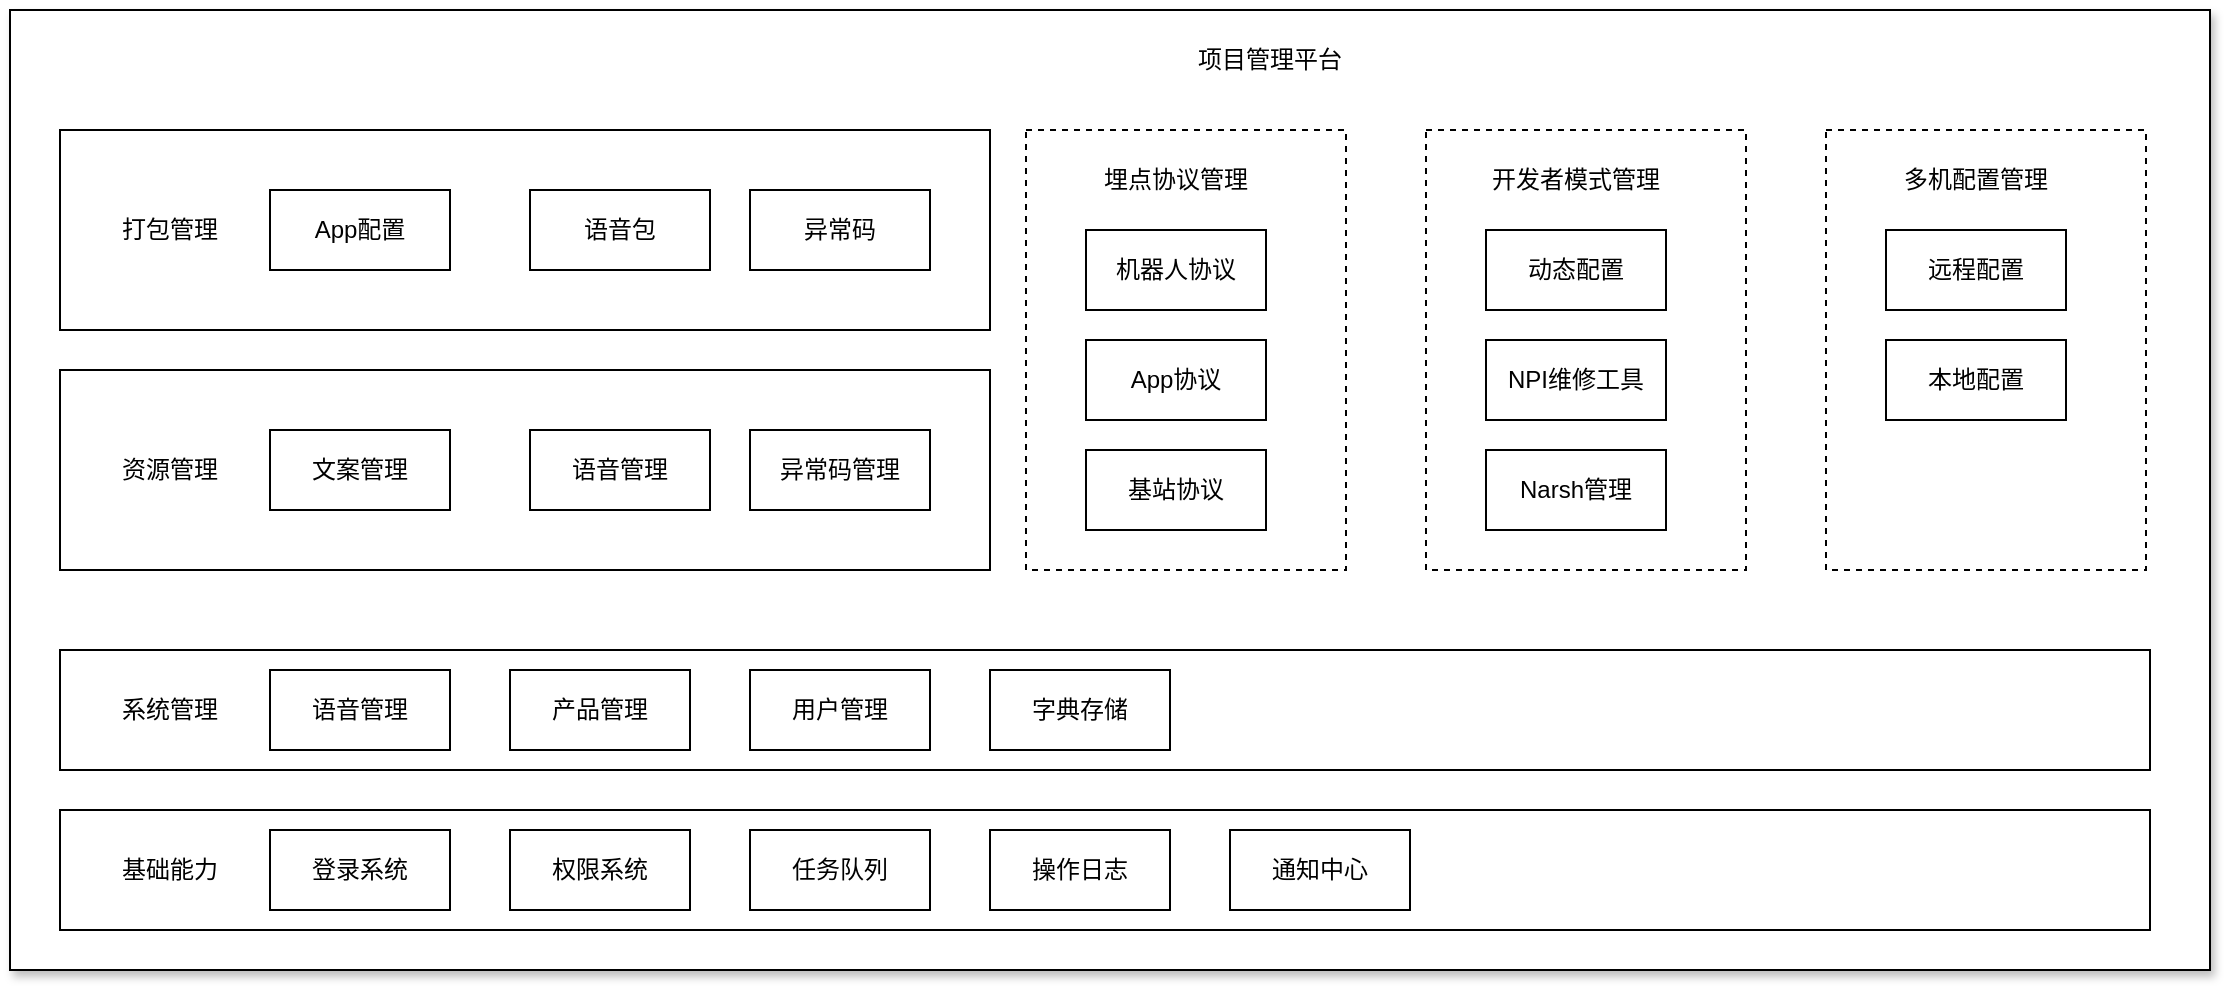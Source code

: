 <mxfile version="26.1.0">
  <diagram name="第 1 页" id="fgVyCdpo1RpyXijZnxLB">
    <mxGraphModel dx="1105" dy="558" grid="1" gridSize="10" guides="1" tooltips="1" connect="1" arrows="1" fold="1" page="1" pageScale="1" pageWidth="2339" pageHeight="3300" math="0" shadow="0">
      <root>
        <mxCell id="0" />
        <mxCell id="1" parent="0" />
        <mxCell id="O_y6O0_J4jZQ_gd5SpbO-1" value="" style="rounded=0;whiteSpace=wrap;html=1;shadow=1;" vertex="1" parent="1">
          <mxGeometry x="110" y="60" width="1100" height="480" as="geometry" />
        </mxCell>
        <mxCell id="O_y6O0_J4jZQ_gd5SpbO-2" value="项目管理平台" style="text;html=1;align=center;verticalAlign=middle;whiteSpace=wrap;rounded=0;" vertex="1" parent="1">
          <mxGeometry x="690" y="70" width="100" height="30" as="geometry" />
        </mxCell>
        <mxCell id="O_y6O0_J4jZQ_gd5SpbO-6" value="" style="rounded=0;whiteSpace=wrap;html=1;" vertex="1" parent="1">
          <mxGeometry x="135" y="120" width="465" height="100" as="geometry" />
        </mxCell>
        <mxCell id="O_y6O0_J4jZQ_gd5SpbO-3" value="App配置" style="rounded=0;whiteSpace=wrap;html=1;" vertex="1" parent="1">
          <mxGeometry x="240" y="150" width="90" height="40" as="geometry" />
        </mxCell>
        <mxCell id="O_y6O0_J4jZQ_gd5SpbO-4" value="语音包" style="rounded=0;whiteSpace=wrap;html=1;" vertex="1" parent="1">
          <mxGeometry x="370" y="150" width="90" height="40" as="geometry" />
        </mxCell>
        <mxCell id="O_y6O0_J4jZQ_gd5SpbO-5" value="异常码" style="rounded=0;whiteSpace=wrap;html=1;" vertex="1" parent="1">
          <mxGeometry x="480" y="150" width="90" height="40" as="geometry" />
        </mxCell>
        <mxCell id="O_y6O0_J4jZQ_gd5SpbO-7" value="打包管理" style="text;html=1;align=center;verticalAlign=middle;whiteSpace=wrap;rounded=0;" vertex="1" parent="1">
          <mxGeometry x="160" y="155" width="60" height="30" as="geometry" />
        </mxCell>
        <mxCell id="O_y6O0_J4jZQ_gd5SpbO-8" value="" style="rounded=0;whiteSpace=wrap;html=1;" vertex="1" parent="1">
          <mxGeometry x="135" y="240" width="465" height="100" as="geometry" />
        </mxCell>
        <mxCell id="O_y6O0_J4jZQ_gd5SpbO-9" value="文案管理" style="rounded=0;whiteSpace=wrap;html=1;" vertex="1" parent="1">
          <mxGeometry x="240" y="270" width="90" height="40" as="geometry" />
        </mxCell>
        <mxCell id="O_y6O0_J4jZQ_gd5SpbO-10" value="语音管理" style="rounded=0;whiteSpace=wrap;html=1;" vertex="1" parent="1">
          <mxGeometry x="370" y="270" width="90" height="40" as="geometry" />
        </mxCell>
        <mxCell id="O_y6O0_J4jZQ_gd5SpbO-11" value="异常码管理" style="rounded=0;whiteSpace=wrap;html=1;" vertex="1" parent="1">
          <mxGeometry x="480" y="270" width="90" height="40" as="geometry" />
        </mxCell>
        <mxCell id="O_y6O0_J4jZQ_gd5SpbO-12" value="资源管理" style="text;html=1;align=center;verticalAlign=middle;whiteSpace=wrap;rounded=0;" vertex="1" parent="1">
          <mxGeometry x="160" y="275" width="60" height="30" as="geometry" />
        </mxCell>
        <mxCell id="O_y6O0_J4jZQ_gd5SpbO-13" value="" style="rounded=0;whiteSpace=wrap;html=1;dashed=1;" vertex="1" parent="1">
          <mxGeometry x="618" y="120" width="160" height="220" as="geometry" />
        </mxCell>
        <mxCell id="O_y6O0_J4jZQ_gd5SpbO-14" value="机器人协议" style="rounded=0;whiteSpace=wrap;html=1;" vertex="1" parent="1">
          <mxGeometry x="648" y="170" width="90" height="40" as="geometry" />
        </mxCell>
        <mxCell id="O_y6O0_J4jZQ_gd5SpbO-15" value="App协议" style="rounded=0;whiteSpace=wrap;html=1;" vertex="1" parent="1">
          <mxGeometry x="648" y="225" width="90" height="40" as="geometry" />
        </mxCell>
        <mxCell id="O_y6O0_J4jZQ_gd5SpbO-16" value="基站协议" style="rounded=0;whiteSpace=wrap;html=1;" vertex="1" parent="1">
          <mxGeometry x="648" y="280" width="90" height="40" as="geometry" />
        </mxCell>
        <mxCell id="O_y6O0_J4jZQ_gd5SpbO-17" value="埋点协议管理" style="text;html=1;align=center;verticalAlign=middle;whiteSpace=wrap;rounded=0;" vertex="1" parent="1">
          <mxGeometry x="648" y="130" width="90" height="30" as="geometry" />
        </mxCell>
        <mxCell id="O_y6O0_J4jZQ_gd5SpbO-18" value="" style="rounded=0;whiteSpace=wrap;html=1;dashed=1;" vertex="1" parent="1">
          <mxGeometry x="818" y="120" width="160" height="220" as="geometry" />
        </mxCell>
        <mxCell id="O_y6O0_J4jZQ_gd5SpbO-19" value="动态配置" style="rounded=0;whiteSpace=wrap;html=1;" vertex="1" parent="1">
          <mxGeometry x="848" y="170" width="90" height="40" as="geometry" />
        </mxCell>
        <mxCell id="O_y6O0_J4jZQ_gd5SpbO-20" value="NPI维修工具" style="rounded=0;whiteSpace=wrap;html=1;" vertex="1" parent="1">
          <mxGeometry x="848" y="225" width="90" height="40" as="geometry" />
        </mxCell>
        <mxCell id="O_y6O0_J4jZQ_gd5SpbO-21" value="Narsh管理" style="rounded=0;whiteSpace=wrap;html=1;" vertex="1" parent="1">
          <mxGeometry x="848" y="280" width="90" height="40" as="geometry" />
        </mxCell>
        <mxCell id="O_y6O0_J4jZQ_gd5SpbO-22" value="开发者模式管理" style="text;html=1;align=center;verticalAlign=middle;whiteSpace=wrap;rounded=0;" vertex="1" parent="1">
          <mxGeometry x="848" y="130" width="90" height="30" as="geometry" />
        </mxCell>
        <mxCell id="O_y6O0_J4jZQ_gd5SpbO-23" value="" style="rounded=0;whiteSpace=wrap;html=1;dashed=1;" vertex="1" parent="1">
          <mxGeometry x="1018" y="120" width="160" height="220" as="geometry" />
        </mxCell>
        <mxCell id="O_y6O0_J4jZQ_gd5SpbO-24" value="远程配置" style="rounded=0;whiteSpace=wrap;html=1;" vertex="1" parent="1">
          <mxGeometry x="1048" y="170" width="90" height="40" as="geometry" />
        </mxCell>
        <mxCell id="O_y6O0_J4jZQ_gd5SpbO-25" value="本地配置" style="rounded=0;whiteSpace=wrap;html=1;" vertex="1" parent="1">
          <mxGeometry x="1048" y="225" width="90" height="40" as="geometry" />
        </mxCell>
        <mxCell id="O_y6O0_J4jZQ_gd5SpbO-27" value="多机配置管理" style="text;html=1;align=center;verticalAlign=middle;whiteSpace=wrap;rounded=0;" vertex="1" parent="1">
          <mxGeometry x="1048" y="130" width="90" height="30" as="geometry" />
        </mxCell>
        <mxCell id="O_y6O0_J4jZQ_gd5SpbO-28" value="" style="rounded=0;whiteSpace=wrap;html=1;" vertex="1" parent="1">
          <mxGeometry x="135" y="380" width="1045" height="60" as="geometry" />
        </mxCell>
        <mxCell id="O_y6O0_J4jZQ_gd5SpbO-29" value="系统管理" style="text;html=1;align=center;verticalAlign=middle;whiteSpace=wrap;rounded=0;" vertex="1" parent="1">
          <mxGeometry x="160" y="395" width="60" height="30" as="geometry" />
        </mxCell>
        <mxCell id="O_y6O0_J4jZQ_gd5SpbO-30" value="语音管理" style="rounded=0;whiteSpace=wrap;html=1;" vertex="1" parent="1">
          <mxGeometry x="240" y="390" width="90" height="40" as="geometry" />
        </mxCell>
        <mxCell id="O_y6O0_J4jZQ_gd5SpbO-31" value="产品管理" style="rounded=0;whiteSpace=wrap;html=1;" vertex="1" parent="1">
          <mxGeometry x="360" y="390" width="90" height="40" as="geometry" />
        </mxCell>
        <mxCell id="O_y6O0_J4jZQ_gd5SpbO-32" value="用户管理" style="rounded=0;whiteSpace=wrap;html=1;" vertex="1" parent="1">
          <mxGeometry x="480" y="390" width="90" height="40" as="geometry" />
        </mxCell>
        <mxCell id="O_y6O0_J4jZQ_gd5SpbO-33" value="字典存储" style="rounded=0;whiteSpace=wrap;html=1;" vertex="1" parent="1">
          <mxGeometry x="600" y="390" width="90" height="40" as="geometry" />
        </mxCell>
        <mxCell id="O_y6O0_J4jZQ_gd5SpbO-35" value="" style="rounded=0;whiteSpace=wrap;html=1;" vertex="1" parent="1">
          <mxGeometry x="135" y="460" width="1045" height="60" as="geometry" />
        </mxCell>
        <mxCell id="O_y6O0_J4jZQ_gd5SpbO-36" value="基础能力" style="text;html=1;align=center;verticalAlign=middle;whiteSpace=wrap;rounded=0;" vertex="1" parent="1">
          <mxGeometry x="160" y="475" width="60" height="30" as="geometry" />
        </mxCell>
        <mxCell id="O_y6O0_J4jZQ_gd5SpbO-37" value="登录系统" style="rounded=0;whiteSpace=wrap;html=1;" vertex="1" parent="1">
          <mxGeometry x="240" y="470" width="90" height="40" as="geometry" />
        </mxCell>
        <mxCell id="O_y6O0_J4jZQ_gd5SpbO-38" value="权限系统" style="rounded=0;whiteSpace=wrap;html=1;" vertex="1" parent="1">
          <mxGeometry x="360" y="470" width="90" height="40" as="geometry" />
        </mxCell>
        <mxCell id="O_y6O0_J4jZQ_gd5SpbO-39" value="任务队列" style="rounded=0;whiteSpace=wrap;html=1;" vertex="1" parent="1">
          <mxGeometry x="480" y="470" width="90" height="40" as="geometry" />
        </mxCell>
        <mxCell id="O_y6O0_J4jZQ_gd5SpbO-40" value="操作日志" style="rounded=0;whiteSpace=wrap;html=1;" vertex="1" parent="1">
          <mxGeometry x="600" y="470" width="90" height="40" as="geometry" />
        </mxCell>
        <mxCell id="O_y6O0_J4jZQ_gd5SpbO-41" value="通知中心" style="rounded=0;whiteSpace=wrap;html=1;" vertex="1" parent="1">
          <mxGeometry x="720" y="470" width="90" height="40" as="geometry" />
        </mxCell>
      </root>
    </mxGraphModel>
  </diagram>
</mxfile>
